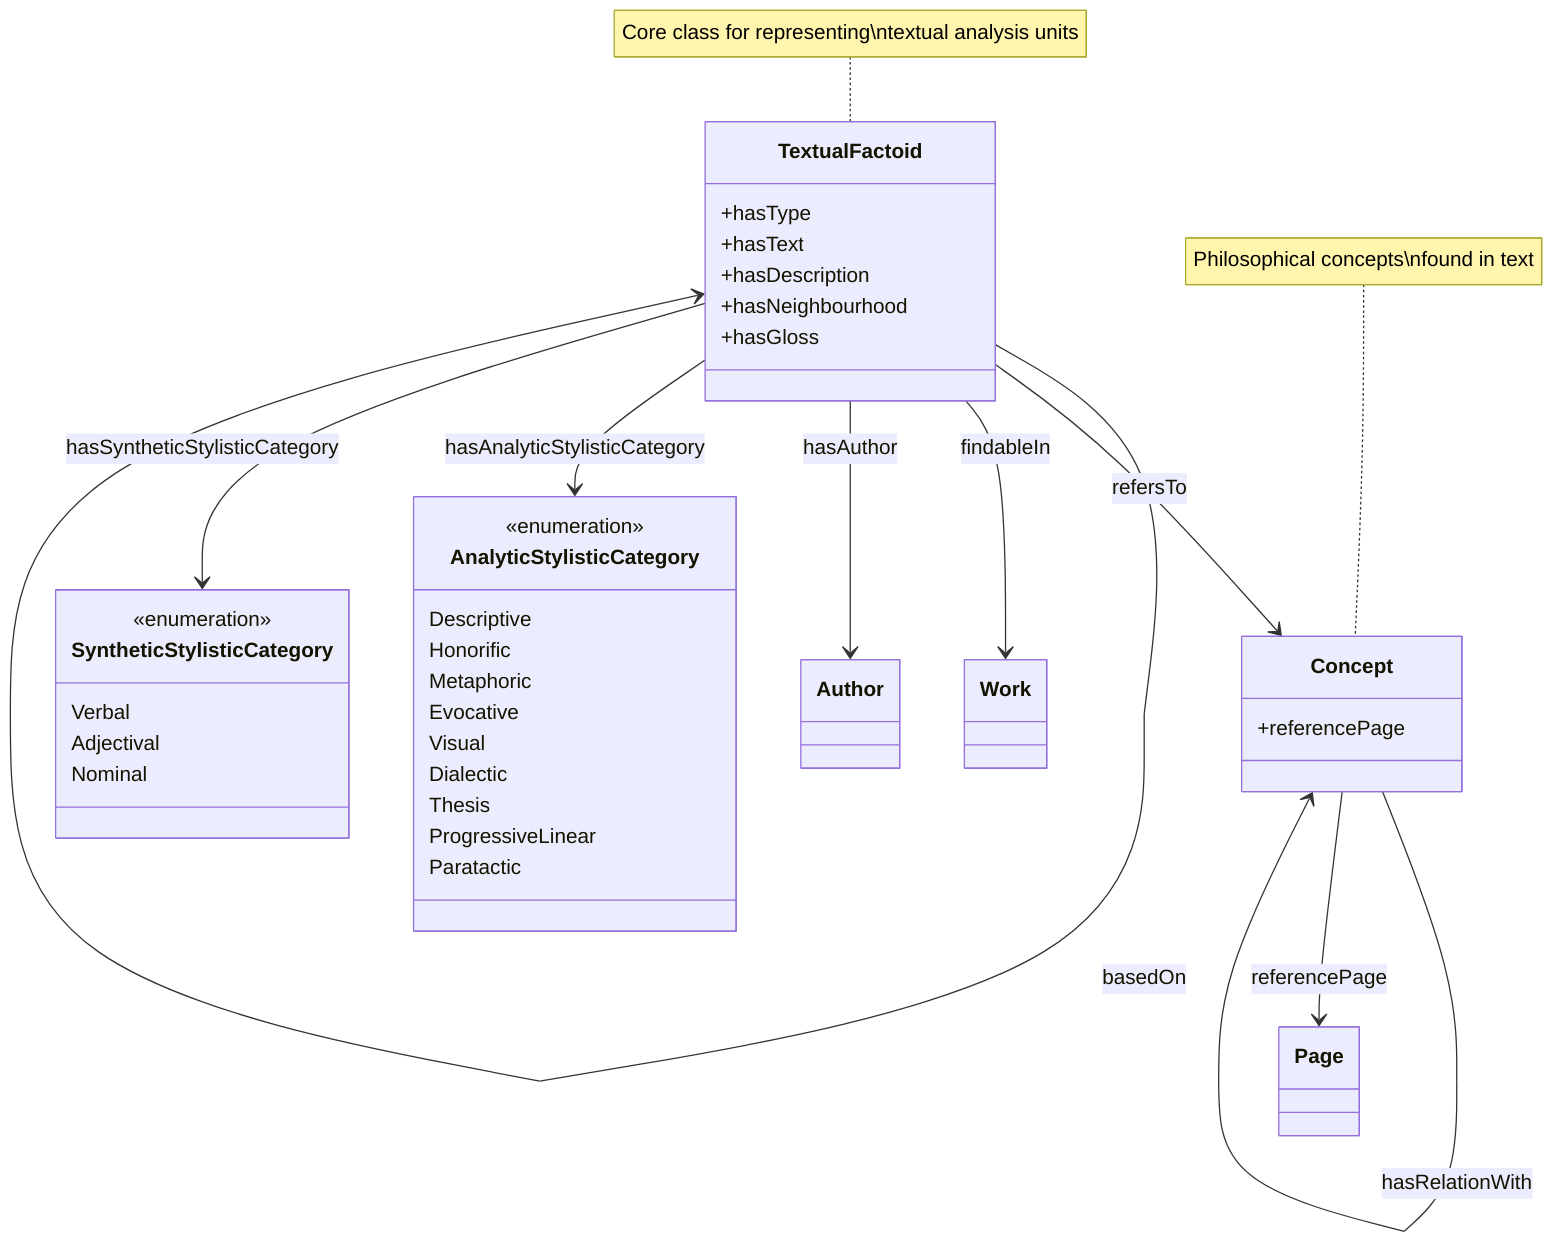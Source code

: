classDiagram
    class TextualFactoid {
        +hasType
        +hasText
        +hasDescription
        +hasNeighbourhood
        +hasGloss
    }
    
    class Concept {
        +referencePage
    }
    
    class Author
    class Page
    class Work
    
    class AnalyticStylisticCategory {
        <<enumeration>>
        Descriptive
        Honorific
        Metaphoric
        Evocative
        Visual
        Dialectic
        Thesis
        ProgressiveLinear
        Paratactic
    }
    
    class SyntheticStylisticCategory {
        <<enumeration>>
        Verbal
        Adjectival
        Nominal
    }
    
    TextualFactoid --> TextualFactoid : basedOn
    TextualFactoid --> Concept : refersTo
    TextualFactoid --> Work : findableIn
    TextualFactoid --> Author : hasAuthor
    TextualFactoid --> AnalyticStylisticCategory : hasAnalyticStylisticCategory
    TextualFactoid --> SyntheticStylisticCategory : hasSyntheticStylisticCategory
    Concept --> Concept : hasRelationWith
    Concept --> Page : referencePage

    note for TextualFactoid "Core class for representing\ntextual analysis units"
    note for Concept "Philosophical concepts\nfound in text"